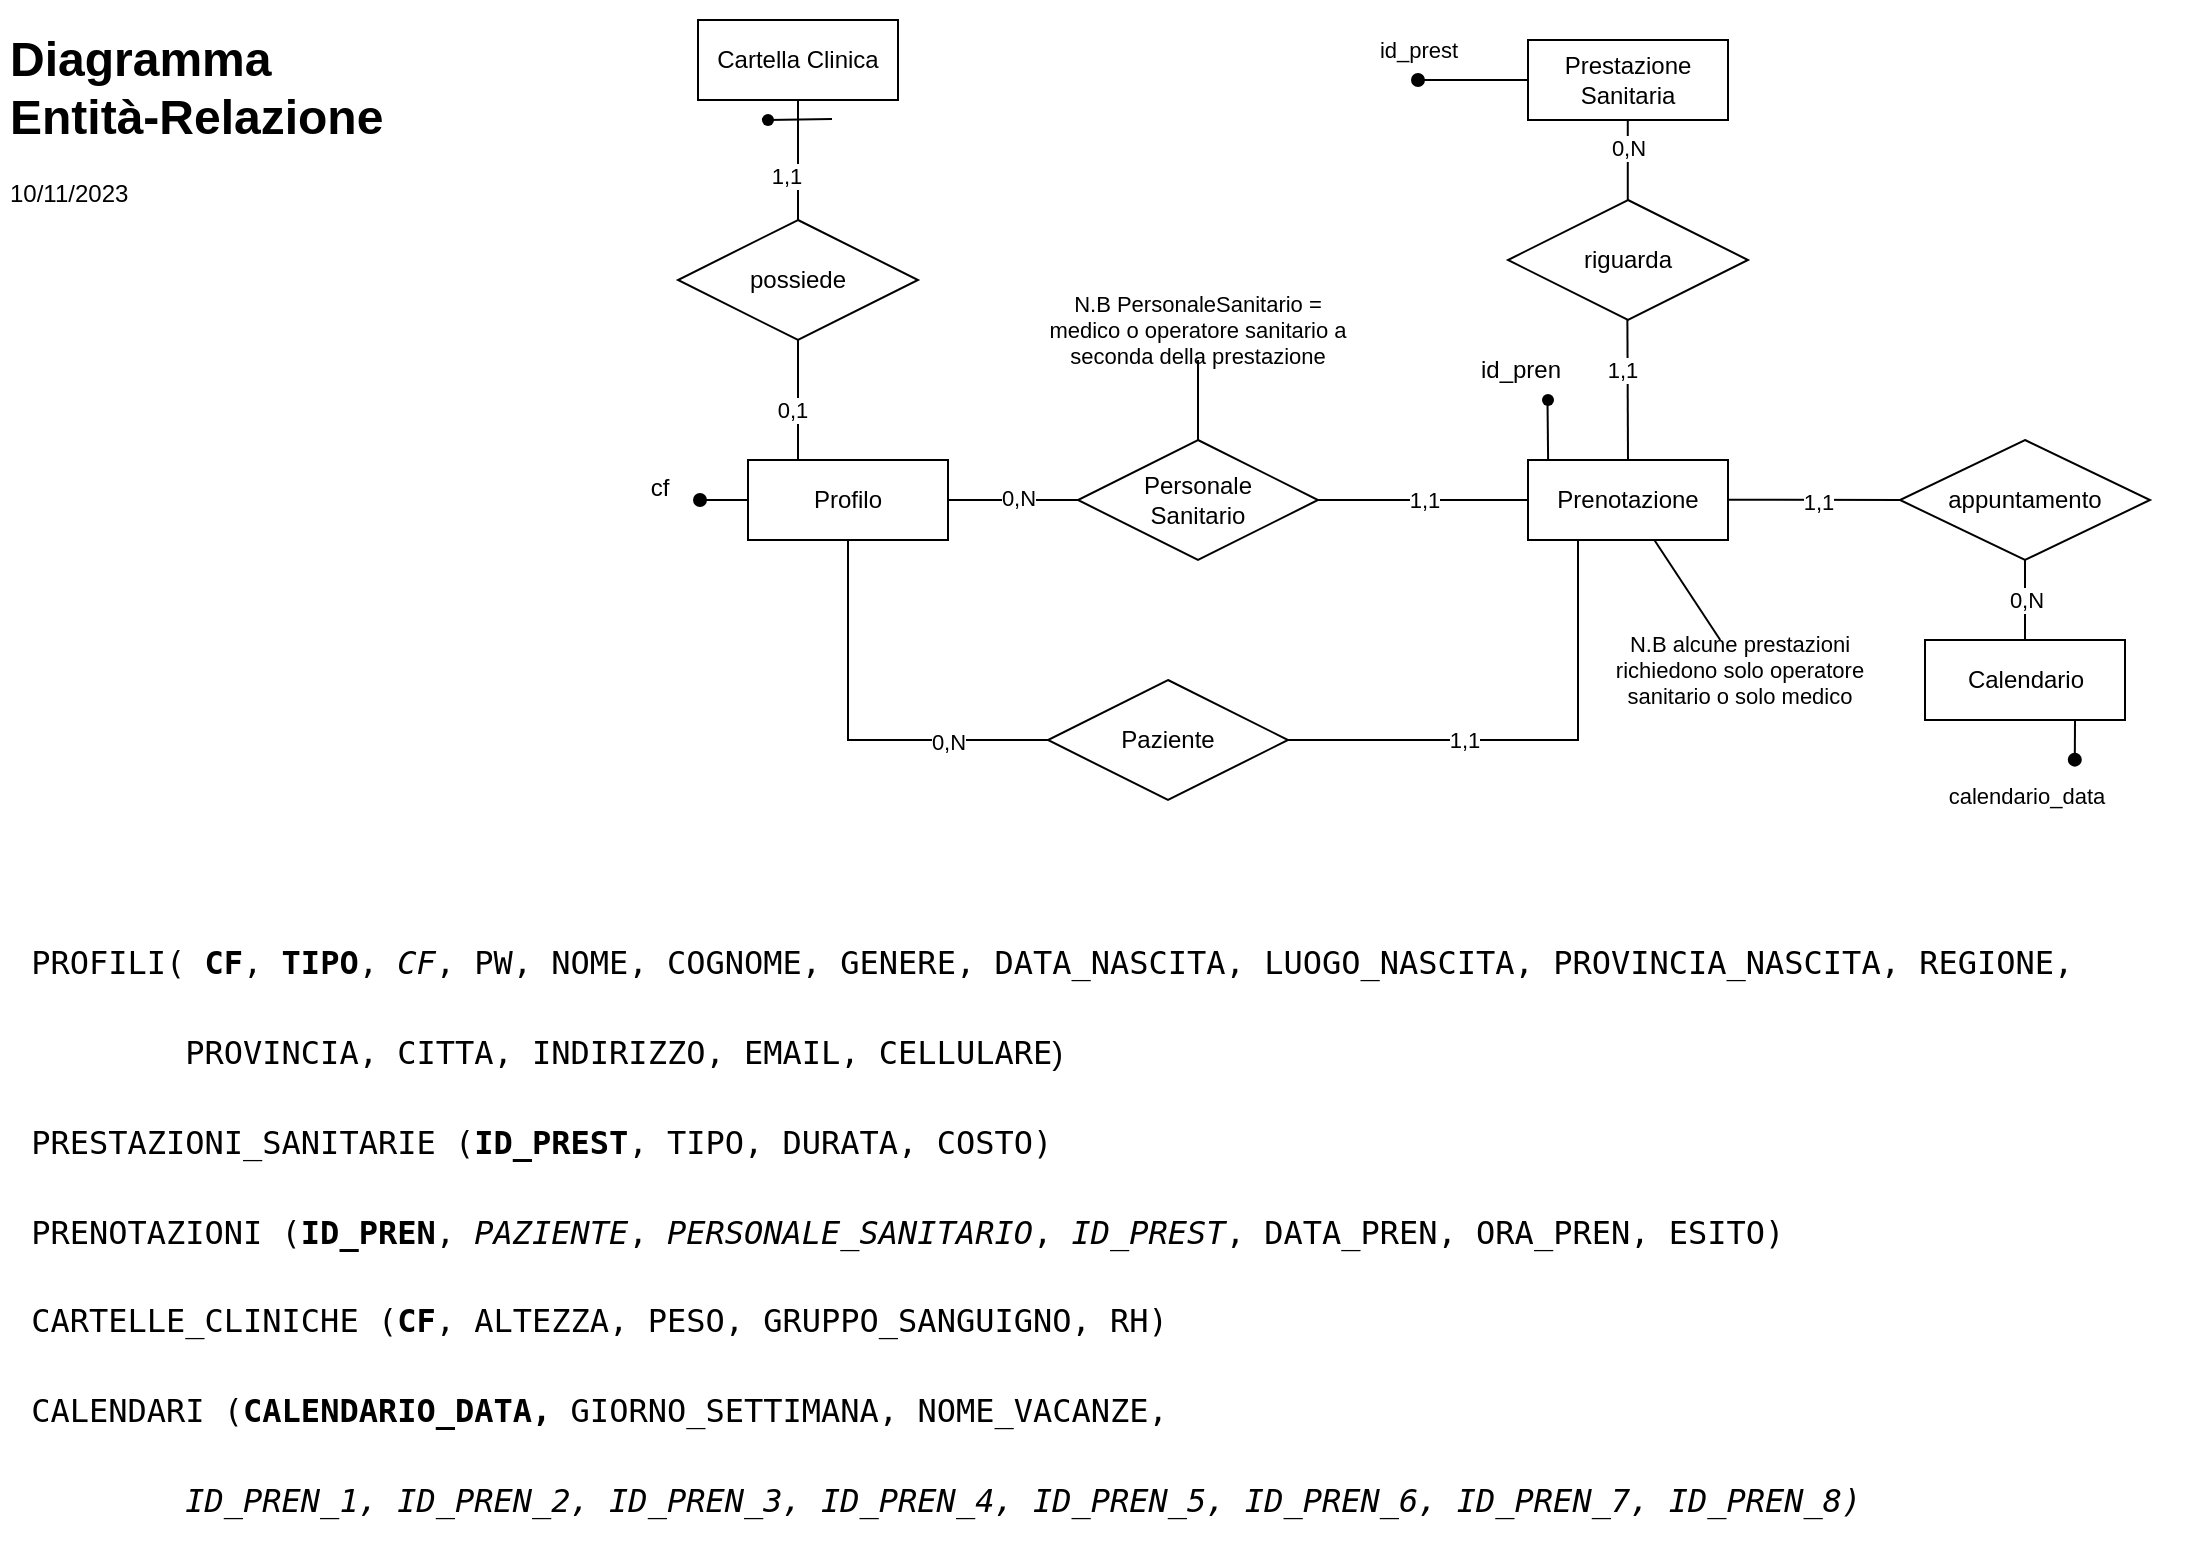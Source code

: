 <mxfile version="22.1.0" type="device">
  <diagram id="R2lEEEUBdFMjLlhIrx00" name="Page-1">
    <mxGraphModel dx="1313" dy="3134" grid="1" gridSize="10" guides="1" tooltips="1" connect="1" arrows="1" fold="1" page="1" pageScale="1" pageWidth="1169" pageHeight="827" math="0" shadow="0" extFonts="Permanent Marker^https://fonts.googleapis.com/css?family=Permanent+Marker">
      <root>
        <mxCell id="0" />
        <mxCell id="1" parent="0" />
        <mxCell id="ptyOjPC2TLaYeKYCXXiq-3" value="&lt;p style=&quot;line-height: 90%;&quot;&gt;&lt;/p&gt;&lt;pre style=&quot;text-align: left; line-height: 180%; font-size: 16px;&quot;&gt;&lt;font style=&quot;font-size: 16px;&quot;&gt;&lt;br&gt;&lt;font style=&quot;font-size: 16px;&quot;&gt;PROFILI(&amp;nbsp;&lt;/font&gt;&lt;b style=&quot;background-color: initial; border-color: var(--border-color);&quot;&gt;CF&lt;/b&gt;&lt;span style=&quot;background-color: initial; border-color: var(--border-color);&quot;&gt;,&amp;nbsp;&lt;/span&gt;&lt;span style=&quot;background-color: initial;&quot;&gt;&lt;b&gt;TIPO&lt;/b&gt;, &lt;/span&gt;&lt;i style=&quot;background-color: initial;&quot;&gt;CF&lt;/i&gt;, PW,&amp;nbsp;&lt;span style=&quot;background-color: initial;&quot;&gt;NOME, COGNOME, GENERE, DATA_NASCITA, LUOGO_NASCITA, PROVINCIA_NASCITA,&amp;nbsp;&lt;/span&gt;&lt;span style=&quot;background-color: initial;&quot;&gt;REGIONE,&lt;span style=&quot;white-space: pre;&quot;&gt;&#x9;&lt;/span&gt;&lt;/span&gt;&lt;/font&gt;&lt;/pre&gt;&lt;pre style=&quot;text-align: left; line-height: 180%; font-size: 16px;&quot;&gt;&lt;font style=&quot;font-size: 16px;&quot;&gt;&lt;span style=&quot;white-space: pre;&quot;&gt;&#x9;&lt;/span&gt;PROVINCIA, CITTA, INDIRIZZO, EMAIL, CELLULARE&lt;span style=&quot;background-color: initial; font-family: Helvetica; white-space: normal;&quot;&gt;)&lt;/span&gt;&lt;/font&gt;&lt;/pre&gt;&lt;pre style=&quot;text-align: left; line-height: 180%; font-size: 16px;&quot;&gt;&lt;font style=&quot;font-size: 16px;&quot;&gt;&lt;span style=&quot;background-color: initial; border-color: var(--border-color);&quot;&gt;PRESTAZIONI_SANITARIE (&lt;b style=&quot;border-color: var(--border-color);&quot;&gt;ID_PREST&lt;/b&gt;, TIPO, DURATA, COSTO)&lt;span style=&quot;white-space: pre;&quot;&gt;&#x9;&lt;/span&gt;&lt;br&gt;&lt;/span&gt;&lt;/font&gt;&lt;/pre&gt;&lt;pre style=&quot;text-align: left; line-height: 180%; font-size: 16px;&quot;&gt;&lt;font style=&quot;font-size: 16px;&quot;&gt;&lt;span style=&quot;background-color: initial; border-color: var(--border-color);&quot;&gt;PRENOTAZIONI (&lt;b style=&quot;border-color: var(--border-color);&quot;&gt;ID_PREN&lt;/b&gt;, &lt;i&gt;PAZIENTE&lt;/i&gt;, &lt;i&gt;PERSONALE_SANITARIO&lt;/i&gt;, &lt;i&gt;ID_PREST&lt;/i&gt;, DATA_PREN, ORA_PREN, ESITO)&lt;/span&gt;&lt;/font&gt;&lt;/pre&gt;&lt;pre style=&quot;text-align: left; line-height: 180%; font-size: 16px;&quot;&gt;&lt;font style=&quot;font-size: 16px;&quot;&gt;&lt;font style=&quot;font-size: 16px;&quot;&gt;CARTELLE_CLINICHE (&lt;b&gt;CF&lt;/b&gt;&lt;/font&gt;&lt;span style=&quot;background-color: initial;&quot;&gt;, ALTEZZA, PESO, GRUPPO_SANGUIGNO, RH)&lt;/span&gt;&lt;/font&gt;&lt;/pre&gt;&lt;pre style=&quot;text-align: left; line-height: 180%; font-size: 16px;&quot;&gt;&lt;span style=&quot;background-color: initial;&quot;&gt;&lt;font style=&quot;font-size: 16px;&quot;&gt;CALENDARI (&lt;b style=&quot;&quot;&gt;CALENDARIO_DATA,&amp;nbsp;&lt;/b&gt;GIORNO_SETTIMANA,&amp;nbsp;NOME_VACANZE, &lt;/font&gt;&lt;/span&gt;&lt;/pre&gt;&lt;pre style=&quot;text-align: left; line-height: 180%; font-size: 16px;&quot;&gt;&lt;font style=&quot;font-size: 16px;&quot;&gt;&lt;span style=&quot;background-color: initial;&quot;&gt;&lt;font style=&quot;font-size: 16px;&quot;&gt;&lt;i&gt;&lt;span style=&quot;white-space: pre;&quot;&gt;&#x9;&lt;/span&gt;ID_PREN_1, ID_PREN_2, ID_PREN_3, I&lt;/i&gt;&lt;/font&gt;&lt;/span&gt;&lt;i style=&quot;background-color: initial;&quot;&gt;D_PREN_4, ID_PREN_5, ID_PREN_6, ID_PREN_7, ID_PREN_8)&lt;/i&gt;&lt;/font&gt;&lt;/pre&gt;&lt;p&gt;&lt;/p&gt;" style="text;html=1;strokeColor=none;fillColor=none;align=center;verticalAlign=middle;whiteSpace=wrap;rounded=0;" parent="1" vertex="1">
          <mxGeometry x="80" y="-2020" width="1030" height="343" as="geometry" />
        </mxCell>
        <mxCell id="gUbJ52QEXmq22FhOMIwd-142" value="" style="edgeStyle=none;shape=connector;rounded=0;orthogonalLoop=1;jettySize=auto;html=1;labelBackgroundColor=default;strokeColor=default;fontFamily=Helvetica;fontSize=12;fontColor=default;endArrow=none;endFill=0;entryX=0.5;entryY=1;entryDx=0;entryDy=0;exitX=0.25;exitY=0;exitDx=0;exitDy=0;" parent="1" source="gUbJ52QEXmq22FhOMIwd-6" target="gUbJ52QEXmq22FhOMIwd-26" edge="1">
          <mxGeometry relative="1" as="geometry">
            <mxPoint x="859" y="-2060" as="sourcePoint" />
          </mxGeometry>
        </mxCell>
        <mxCell id="b_eOkgJpDfdYoaDMAbSl-7" value="0,1" style="edgeLabel;html=1;align=center;verticalAlign=middle;resizable=0;points=[];" vertex="1" connectable="0" parent="gUbJ52QEXmq22FhOMIwd-142">
          <mxGeometry x="-0.167" y="3" relative="1" as="geometry">
            <mxPoint as="offset" />
          </mxGeometry>
        </mxCell>
        <mxCell id="gUbJ52QEXmq22FhOMIwd-117" value="" style="edgeStyle=none;shape=connector;rounded=0;orthogonalLoop=1;jettySize=auto;html=1;labelBackgroundColor=default;strokeColor=default;fontFamily=Helvetica;fontSize=11;fontColor=default;endArrow=none;endFill=0;entryX=0;entryY=0.5;entryDx=0;entryDy=0;exitX=1;exitY=0.5;exitDx=0;exitDy=0;" parent="1" source="gUbJ52QEXmq22FhOMIwd-6" target="gUbJ52QEXmq22FhOMIwd-109" edge="1">
          <mxGeometry relative="1" as="geometry">
            <Array as="points" />
          </mxGeometry>
        </mxCell>
        <mxCell id="mEbYNH82JLoo9C2fyUgM-22" value="0,N" style="edgeLabel;html=1;align=center;verticalAlign=middle;resizable=0;points=[];fontSize=11;fontFamily=Helvetica;fontColor=default;" parent="gUbJ52QEXmq22FhOMIwd-117" vertex="1" connectable="0">
          <mxGeometry x="0.077" y="1" relative="1" as="geometry">
            <mxPoint as="offset" />
          </mxGeometry>
        </mxCell>
        <mxCell id="gUbJ52QEXmq22FhOMIwd-6" value="Profilo" style="whiteSpace=wrap;html=1;align=center;" parent="1" vertex="1">
          <mxGeometry x="414" y="-2220" width="100" height="40" as="geometry" />
        </mxCell>
        <mxCell id="gUbJ52QEXmq22FhOMIwd-26" value="possiede" style="shape=rhombus;perimeter=rhombusPerimeter;whiteSpace=wrap;html=1;align=center;" parent="1" vertex="1">
          <mxGeometry x="379" y="-2340" width="120" height="60" as="geometry" />
        </mxCell>
        <mxCell id="gUbJ52QEXmq22FhOMIwd-27" value="Cartella Clinica" style="whiteSpace=wrap;html=1;align=center;" parent="1" vertex="1">
          <mxGeometry x="389" y="-2440" width="100" height="40" as="geometry" />
        </mxCell>
        <mxCell id="gUbJ52QEXmq22FhOMIwd-32" value="cf" style="text;strokeColor=none;fillColor=none;spacingLeft=4;spacingRight=4;overflow=hidden;rotatable=0;points=[[0,0.5],[1,0.5]];portConstraint=eastwest;fontSize=12;whiteSpace=wrap;html=1;align=center;" parent="1" vertex="1">
          <mxGeometry x="350" y="-2220" width="40" height="30" as="geometry" />
        </mxCell>
        <mxCell id="PsfyVUjXlfJYZuLDt19F-19" value="" style="edgeStyle=none;shape=connector;rounded=0;orthogonalLoop=1;jettySize=auto;html=1;labelBackgroundColor=default;strokeColor=default;align=center;verticalAlign=middle;fontFamily=Helvetica;fontSize=11;fontColor=default;endArrow=none;endFill=0;" parent="1" source="gUbJ52QEXmq22FhOMIwd-34" target="mEbYNH82JLoo9C2fyUgM-36" edge="1">
          <mxGeometry relative="1" as="geometry" />
        </mxCell>
        <mxCell id="gUbJ52QEXmq22FhOMIwd-34" value="Prenotazione" style="whiteSpace=wrap;html=1;align=center;" parent="1" vertex="1">
          <mxGeometry x="804" y="-2220" width="100" height="40" as="geometry" />
        </mxCell>
        <mxCell id="gUbJ52QEXmq22FhOMIwd-39" value="riguarda" style="shape=rhombus;perimeter=rhombusPerimeter;whiteSpace=wrap;html=1;align=center;" parent="1" vertex="1">
          <mxGeometry x="794" y="-2350" width="120" height="60" as="geometry" />
        </mxCell>
        <mxCell id="gUbJ52QEXmq22FhOMIwd-40" value="Prestazione Sanitaria" style="whiteSpace=wrap;html=1;align=center;" parent="1" vertex="1">
          <mxGeometry x="804" y="-2430" width="100" height="40" as="geometry" />
        </mxCell>
        <mxCell id="gUbJ52QEXmq22FhOMIwd-41" value="" style="endArrow=none;html=1;rounded=0;" parent="1" edge="1">
          <mxGeometry relative="1" as="geometry">
            <mxPoint x="854" y="-2220" as="sourcePoint" />
            <mxPoint x="853.69" y="-2290" as="targetPoint" />
          </mxGeometry>
        </mxCell>
        <mxCell id="gUbJ52QEXmq22FhOMIwd-42" value="1,1" style="edgeLabel;html=1;align=center;verticalAlign=middle;resizable=0;points=[];" parent="gUbJ52QEXmq22FhOMIwd-41" vertex="1" connectable="0">
          <mxGeometry x="0.294" y="3" relative="1" as="geometry">
            <mxPoint as="offset" />
          </mxGeometry>
        </mxCell>
        <mxCell id="gUbJ52QEXmq22FhOMIwd-43" value="" style="endArrow=none;html=1;rounded=0;exitX=0.5;exitY=0;exitDx=0;exitDy=0;" parent="1" edge="1">
          <mxGeometry relative="1" as="geometry">
            <mxPoint x="853.89" y="-2350" as="sourcePoint" />
            <mxPoint x="853.89" y="-2390" as="targetPoint" />
          </mxGeometry>
        </mxCell>
        <mxCell id="mEbYNH82JLoo9C2fyUgM-16" value="0,N" style="edgeLabel;html=1;align=center;verticalAlign=middle;resizable=0;points=[];fontSize=11;fontFamily=Helvetica;fontColor=default;" parent="gUbJ52QEXmq22FhOMIwd-43" vertex="1" connectable="0">
          <mxGeometry x="0.3" relative="1" as="geometry">
            <mxPoint as="offset" />
          </mxGeometry>
        </mxCell>
        <mxCell id="gUbJ52QEXmq22FhOMIwd-56" value="Calendario" style="whiteSpace=wrap;html=1;align=center;" parent="1" vertex="1">
          <mxGeometry x="1002.5" y="-2130" width="100" height="40" as="geometry" />
        </mxCell>
        <mxCell id="gUbJ52QEXmq22FhOMIwd-63" value="" style="endArrow=none;html=1;rounded=0;entryX=0;entryY=0.5;entryDx=0;entryDy=0;" parent="1" edge="1" target="Pr2TH8SciHlRJCnXBaCw-9">
          <mxGeometry relative="1" as="geometry">
            <mxPoint x="904" y="-2200.17" as="sourcePoint" />
            <mxPoint x="954" y="-2200" as="targetPoint" />
          </mxGeometry>
        </mxCell>
        <mxCell id="b_eOkgJpDfdYoaDMAbSl-14" value="1,1" style="edgeLabel;html=1;align=center;verticalAlign=middle;resizable=0;points=[];" vertex="1" connectable="0" parent="gUbJ52QEXmq22FhOMIwd-63">
          <mxGeometry x="0.034" y="-1" relative="1" as="geometry">
            <mxPoint as="offset" />
          </mxGeometry>
        </mxCell>
        <mxCell id="gUbJ52QEXmq22FhOMIwd-74" value="" style="shape=waypoint;sketch=0;fillStyle=solid;size=6;pointerEvents=1;points=[];fillColor=none;resizable=0;rotatable=0;perimeter=centerPerimeter;snapToPoint=1;" parent="1" vertex="1">
          <mxGeometry x="804" y="-2260" width="20" height="20" as="geometry" />
        </mxCell>
        <mxCell id="gUbJ52QEXmq22FhOMIwd-89" value="" style="endArrow=none;html=1;rounded=0;entryX=0.5;entryY=0;entryDx=0;entryDy=0;exitX=0.5;exitY=1;exitDx=0;exitDy=0;" parent="1" source="gUbJ52QEXmq22FhOMIwd-27" target="gUbJ52QEXmq22FhOMIwd-26" edge="1">
          <mxGeometry relative="1" as="geometry">
            <mxPoint x="563.69" y="-1800" as="sourcePoint" />
            <mxPoint x="563.66" y="-1850" as="targetPoint" />
          </mxGeometry>
        </mxCell>
        <mxCell id="gUbJ52QEXmq22FhOMIwd-90" value="1,1" style="edgeLabel;html=1;align=center;verticalAlign=middle;resizable=0;points=[];" parent="gUbJ52QEXmq22FhOMIwd-89" vertex="1" connectable="0">
          <mxGeometry x="0.097" y="-3" relative="1" as="geometry">
            <mxPoint x="-3" y="5" as="offset" />
          </mxGeometry>
        </mxCell>
        <mxCell id="gUbJ52QEXmq22FhOMIwd-92" value="" style="endArrow=none;html=1;rounded=0;" parent="1" source="gUbJ52QEXmq22FhOMIwd-91" edge="1">
          <mxGeometry relative="1" as="geometry">
            <mxPoint x="456.0" y="-2390.5" as="sourcePoint" />
            <mxPoint x="421" y="-2390.5" as="targetPoint" />
          </mxGeometry>
        </mxCell>
        <mxCell id="gUbJ52QEXmq22FhOMIwd-93" value="" style="endArrow=none;html=1;rounded=0;" parent="1" edge="1">
          <mxGeometry relative="1" as="geometry">
            <mxPoint x="814.06" y="-2220" as="sourcePoint" />
            <mxPoint x="813.75" y="-2250" as="targetPoint" />
          </mxGeometry>
        </mxCell>
        <mxCell id="gUbJ52QEXmq22FhOMIwd-94" value="id_pren" style="text;html=1;align=center;verticalAlign=middle;resizable=0;points=[];autosize=1;strokeColor=none;fillColor=none;" parent="1" vertex="1">
          <mxGeometry x="770" y="-2280" width="60" height="30" as="geometry" />
        </mxCell>
        <mxCell id="gUbJ52QEXmq22FhOMIwd-113" value="" style="rounded=0;orthogonalLoop=1;jettySize=auto;html=1;endArrow=none;endFill=0;entryX=0;entryY=0.5;entryDx=0;entryDy=0;" parent="1" source="gUbJ52QEXmq22FhOMIwd-109" target="gUbJ52QEXmq22FhOMIwd-34" edge="1">
          <mxGeometry relative="1" as="geometry">
            <mxPoint x="1130" y="-2200" as="targetPoint" />
          </mxGeometry>
        </mxCell>
        <mxCell id="mEbYNH82JLoo9C2fyUgM-26" value="1,1" style="edgeLabel;html=1;align=center;verticalAlign=middle;resizable=0;points=[];fontSize=11;fontFamily=Helvetica;fontColor=default;" parent="gUbJ52QEXmq22FhOMIwd-113" vertex="1" connectable="0">
          <mxGeometry x="0.013" relative="1" as="geometry">
            <mxPoint as="offset" />
          </mxGeometry>
        </mxCell>
        <mxCell id="b_eOkgJpDfdYoaDMAbSl-6" value="" style="rounded=0;orthogonalLoop=1;jettySize=auto;html=1;endArrow=none;endFill=0;" edge="1" parent="1" source="gUbJ52QEXmq22FhOMIwd-109" target="b_eOkgJpDfdYoaDMAbSl-5">
          <mxGeometry relative="1" as="geometry" />
        </mxCell>
        <mxCell id="gUbJ52QEXmq22FhOMIwd-109" value="Personale&lt;br&gt;Sanitario" style="shape=rhombus;perimeter=rhombusPerimeter;whiteSpace=wrap;html=1;align=center;" parent="1" vertex="1">
          <mxGeometry x="579" y="-2230" width="120" height="60" as="geometry" />
        </mxCell>
        <mxCell id="gUbJ52QEXmq22FhOMIwd-115" value="" style="edgeStyle=none;shape=connector;rounded=0;orthogonalLoop=1;jettySize=auto;html=1;labelBackgroundColor=default;strokeColor=default;fontFamily=Helvetica;fontSize=11;fontColor=default;endArrow=none;endFill=0;entryX=0.25;entryY=1;entryDx=0;entryDy=0;" parent="1" source="gUbJ52QEXmq22FhOMIwd-111" target="gUbJ52QEXmq22FhOMIwd-34" edge="1">
          <mxGeometry relative="1" as="geometry">
            <mxPoint x="809" y="-2080" as="targetPoint" />
            <Array as="points">
              <mxPoint x="829" y="-2080" />
            </Array>
          </mxGeometry>
        </mxCell>
        <mxCell id="mEbYNH82JLoo9C2fyUgM-28" value="1,1" style="edgeLabel;html=1;align=center;verticalAlign=middle;resizable=0;points=[];fontSize=11;fontFamily=Helvetica;fontColor=default;" parent="gUbJ52QEXmq22FhOMIwd-115" vertex="1" connectable="0">
          <mxGeometry x="0.05" relative="1" as="geometry">
            <mxPoint x="-41" as="offset" />
          </mxGeometry>
        </mxCell>
        <mxCell id="gUbJ52QEXmq22FhOMIwd-121" value="" style="edgeStyle=none;shape=connector;rounded=0;orthogonalLoop=1;jettySize=auto;html=1;labelBackgroundColor=default;strokeColor=default;fontFamily=Helvetica;fontSize=11;fontColor=default;endArrow=none;endFill=0;entryX=0.5;entryY=1;entryDx=0;entryDy=0;" parent="1" source="gUbJ52QEXmq22FhOMIwd-111" target="gUbJ52QEXmq22FhOMIwd-6" edge="1">
          <mxGeometry relative="1" as="geometry">
            <Array as="points">
              <mxPoint x="464" y="-2080" />
            </Array>
          </mxGeometry>
        </mxCell>
        <mxCell id="mEbYNH82JLoo9C2fyUgM-24" value="0,N" style="edgeLabel;html=1;align=center;verticalAlign=middle;resizable=0;points=[];fontSize=11;fontFamily=Helvetica;fontColor=default;" parent="gUbJ52QEXmq22FhOMIwd-121" vertex="1" connectable="0">
          <mxGeometry x="-0.498" y="1" relative="1" as="geometry">
            <mxPoint as="offset" />
          </mxGeometry>
        </mxCell>
        <mxCell id="gUbJ52QEXmq22FhOMIwd-111" value="Paziente" style="shape=rhombus;perimeter=rhombusPerimeter;whiteSpace=wrap;html=1;align=center;" parent="1" vertex="1">
          <mxGeometry x="564" y="-2110" width="120" height="60" as="geometry" />
        </mxCell>
        <mxCell id="mEbYNH82JLoo9C2fyUgM-36" value="N.B alcune prestazioni richiedono solo operatore sanitario o solo medico" style="text;html=1;strokeColor=none;fillColor=none;align=center;verticalAlign=middle;whiteSpace=wrap;rounded=0;fontSize=11;fontFamily=Helvetica;fontColor=default;" parent="1" vertex="1">
          <mxGeometry x="830" y="-2130" width="160" height="30" as="geometry" />
        </mxCell>
        <mxCell id="Pr2TH8SciHlRJCnXBaCw-11" value="" style="edgeStyle=none;shape=connector;rounded=0;orthogonalLoop=1;jettySize=auto;html=1;labelBackgroundColor=default;strokeColor=default;align=center;verticalAlign=middle;fontFamily=Helvetica;fontSize=11;fontColor=default;endArrow=none;endFill=0;" parent="1" source="Pr2TH8SciHlRJCnXBaCw-9" target="gUbJ52QEXmq22FhOMIwd-56" edge="1">
          <mxGeometry relative="1" as="geometry" />
        </mxCell>
        <mxCell id="b_eOkgJpDfdYoaDMAbSl-15" value="0,N" style="edgeLabel;html=1;align=center;verticalAlign=middle;resizable=0;points=[];" vertex="1" connectable="0" parent="Pr2TH8SciHlRJCnXBaCw-11">
          <mxGeometry x="-0.018" relative="1" as="geometry">
            <mxPoint as="offset" />
          </mxGeometry>
        </mxCell>
        <mxCell id="Pr2TH8SciHlRJCnXBaCw-9" value="appuntamento" style="rhombus;whiteSpace=wrap;html=1;" parent="1" vertex="1">
          <mxGeometry x="990" y="-2230" width="125" height="60" as="geometry" />
        </mxCell>
        <mxCell id="PsfyVUjXlfJYZuLDt19F-11" value="" style="edgeStyle=none;shape=connector;rounded=0;orthogonalLoop=1;jettySize=auto;html=1;labelBackgroundColor=default;strokeColor=default;fontFamily=Helvetica;fontSize=11;fontColor=default;endArrow=oval;endFill=1;" parent="1" edge="1">
          <mxGeometry relative="1" as="geometry">
            <mxPoint x="414" y="-2200" as="sourcePoint" />
            <mxPoint x="390" y="-2200" as="targetPoint" />
            <Array as="points">
              <mxPoint x="414" y="-2200" />
            </Array>
          </mxGeometry>
        </mxCell>
        <mxCell id="PsfyVUjXlfJYZuLDt19F-20" value="" style="endArrow=none;html=1;rounded=0;" parent="1" target="gUbJ52QEXmq22FhOMIwd-91" edge="1">
          <mxGeometry relative="1" as="geometry">
            <mxPoint x="456.0" y="-2390.5" as="sourcePoint" />
            <mxPoint x="421" y="-2390.5" as="targetPoint" />
          </mxGeometry>
        </mxCell>
        <mxCell id="gUbJ52QEXmq22FhOMIwd-91" value="" style="shape=waypoint;sketch=0;fillStyle=solid;size=6;pointerEvents=1;points=[];fillColor=none;resizable=0;rotatable=0;perimeter=centerPerimeter;snapToPoint=1;" parent="1" vertex="1">
          <mxGeometry x="414" y="-2400" width="20" height="20" as="geometry" />
        </mxCell>
        <mxCell id="PsfyVUjXlfJYZuLDt19F-42" value="" style="edgeStyle=none;shape=connector;rounded=0;orthogonalLoop=1;jettySize=auto;html=1;labelBackgroundColor=default;strokeColor=default;fontFamily=Helvetica;fontSize=11;fontColor=default;endArrow=oval;endFill=1;exitX=0;exitY=0.5;exitDx=0;exitDy=0;" parent="1" source="gUbJ52QEXmq22FhOMIwd-40" edge="1">
          <mxGeometry relative="1" as="geometry">
            <mxPoint x="799" y="-2410" as="sourcePoint" />
            <mxPoint x="749" y="-2410" as="targetPoint" />
            <Array as="points" />
          </mxGeometry>
        </mxCell>
        <mxCell id="PsfyVUjXlfJYZuLDt19F-43" style="edgeStyle=none;shape=connector;rounded=0;orthogonalLoop=1;jettySize=auto;html=1;entryX=0;entryY=0.5;entryDx=0;entryDy=0;labelBackgroundColor=default;strokeColor=default;align=center;verticalAlign=middle;fontFamily=Helvetica;fontSize=11;fontColor=default;endArrow=none;endFill=0;" parent="1" source="gUbJ52QEXmq22FhOMIwd-40" target="gUbJ52QEXmq22FhOMIwd-40" edge="1">
          <mxGeometry relative="1" as="geometry" />
        </mxCell>
        <mxCell id="PsfyVUjXlfJYZuLDt19F-44" value="id_prest" style="text;html=1;align=center;verticalAlign=middle;resizable=0;points=[];autosize=1;strokeColor=none;fillColor=none;fontSize=11;fontFamily=Helvetica;fontColor=default;" parent="1" vertex="1">
          <mxGeometry x="719" y="-2440" width="60" height="30" as="geometry" />
        </mxCell>
        <mxCell id="PsfyVUjXlfJYZuLDt19F-52" value="calendario_data" style="text;html=1;align=center;verticalAlign=middle;resizable=0;points=[];autosize=1;strokeColor=none;fillColor=none;fontSize=11;fontFamily=Helvetica;fontColor=default;" parent="1" vertex="1">
          <mxGeometry x="1002.5" y="-2067.5" width="100" height="30" as="geometry" />
        </mxCell>
        <mxCell id="PsfyVUjXlfJYZuLDt19F-53" value="" style="edgeStyle=none;shape=connector;rounded=0;orthogonalLoop=1;jettySize=auto;html=1;labelBackgroundColor=default;strokeColor=default;fontFamily=Helvetica;fontSize=11;fontColor=default;endArrow=oval;endFill=1;exitX=0.75;exitY=1;exitDx=0;exitDy=0;entryX=0.874;entryY=-0.006;entryDx=0;entryDy=0;entryPerimeter=0;" parent="1" source="gUbJ52QEXmq22FhOMIwd-56" edge="1">
          <mxGeometry relative="1" as="geometry">
            <mxPoint x="1115" y="-1700" as="sourcePoint" />
            <mxPoint x="1077.4" y="-2070.18" as="targetPoint" />
            <Array as="points" />
          </mxGeometry>
        </mxCell>
        <mxCell id="b_eOkgJpDfdYoaDMAbSl-5" value="N.B PersonaleSanitario = medico o operatore sanitario a seconda della prestazione" style="text;html=1;strokeColor=none;fillColor=none;align=center;verticalAlign=middle;whiteSpace=wrap;rounded=0;fontSize=11;fontFamily=Helvetica;fontColor=default;" vertex="1" parent="1">
          <mxGeometry x="559" y="-2300" width="160" height="30" as="geometry" />
        </mxCell>
        <mxCell id="b_eOkgJpDfdYoaDMAbSl-10" value="&lt;h1&gt;Diagramma Entità-Relazione&lt;/h1&gt;&lt;p&gt;10/11/2023&lt;/p&gt;" style="text;html=1;strokeColor=none;fillColor=none;spacing=5;spacingTop=-20;whiteSpace=wrap;overflow=hidden;rounded=0;" vertex="1" parent="1">
          <mxGeometry x="40" y="-2440" width="200" height="110" as="geometry" />
        </mxCell>
      </root>
    </mxGraphModel>
  </diagram>
</mxfile>
